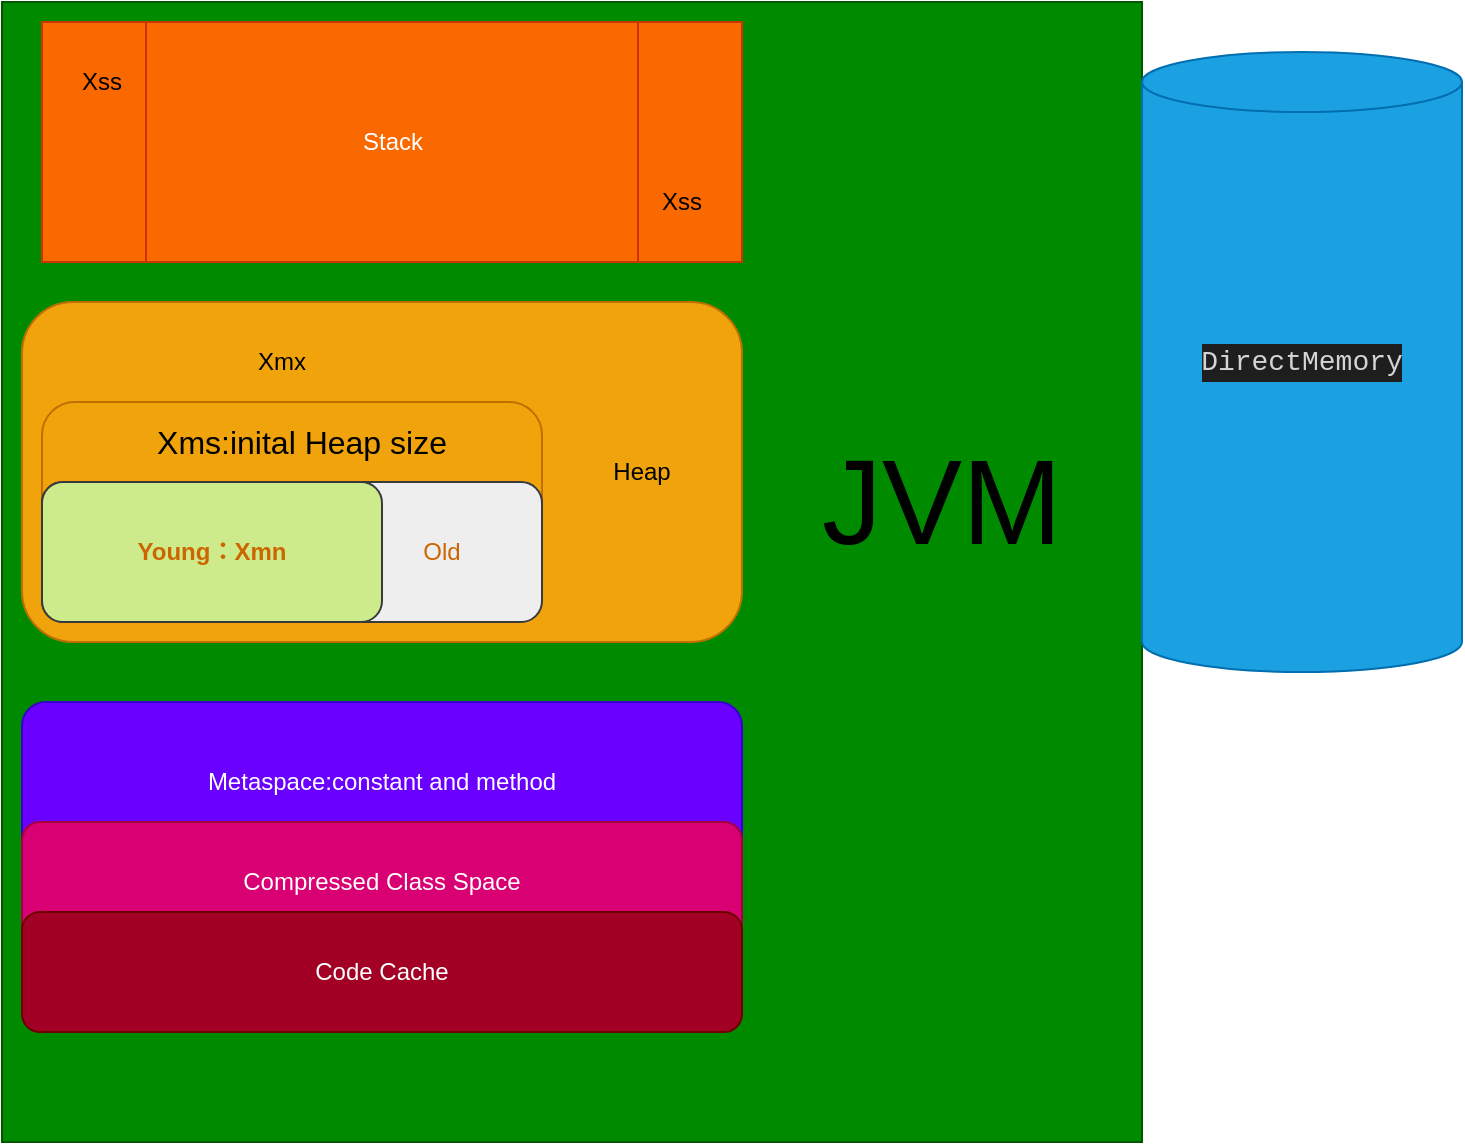 <mxfile version="13.6.5">
    <diagram id="qzyLQ-9tOqQuPZkTnGc0" name="Page-1">
        <mxGraphModel dx="735" dy="550" grid="1" gridSize="10" guides="1" tooltips="1" connect="1" arrows="1" fold="1" page="1" pageScale="1" pageWidth="827" pageHeight="1169" math="0" shadow="0">
            <root>
                <mxCell id="0"/>
                <mxCell id="1" parent="0"/>
                <mxCell id="5" value="&lt;div style=&quot;color: rgb(212 , 212 , 212) ; background-color: rgb(30 , 30 , 30) ; font-family: &amp;#34;consolas&amp;#34; , &amp;#34;courier new&amp;#34; , monospace ; font-size: 14px ; line-height: 19px&quot;&gt;&lt;br&gt;&lt;/div&gt;" style="whiteSpace=wrap;html=1;aspect=fixed;fillColor=#008a00;strokeColor=#005700;fontColor=#ffffff;" parent="1" vertex="1">
                    <mxGeometry x="60" y="100" width="570" height="570" as="geometry"/>
                </mxCell>
                <mxCell id="9" value="" style="rounded=1;whiteSpace=wrap;html=1;fillColor=#f0a30a;strokeColor=#BD7000;fontColor=#ffffff;" parent="1" vertex="1">
                    <mxGeometry x="70" y="250" width="360" height="170" as="geometry"/>
                </mxCell>
                <mxCell id="11" value="" style="rounded=1;whiteSpace=wrap;html=1;fillColor=#f0a30a;strokeColor=#BD7000;fontColor=#ffffff;" parent="1" vertex="1">
                    <mxGeometry x="80" y="300" width="250" height="110" as="geometry"/>
                </mxCell>
                <mxCell id="2" value="&lt;div style=&quot;color: rgb(212 , 212 , 212) ; background-color: rgb(30 , 30 , 30) ; font-family: &amp;#34;consolas&amp;#34; , &amp;#34;courier new&amp;#34; , monospace ; font-size: 14px ; line-height: 19px&quot;&gt;DirectMemory&lt;/div&gt;" style="shape=cylinder2;whiteSpace=wrap;html=1;boundedLbl=1;backgroundOutline=1;size=15;fillColor=#1ba1e2;strokeColor=#006EAF;fontColor=#ffffff;" parent="1" vertex="1">
                    <mxGeometry x="630" y="125" width="160" height="310" as="geometry"/>
                </mxCell>
                <mxCell id="3" value="" style="rounded=1;whiteSpace=wrap;html=1;fillColor=#eeeeee;strokeColor=#36393d;fontColor=#CC6600;" parent="1" vertex="1">
                    <mxGeometry x="80" y="340" width="250" height="70" as="geometry"/>
                </mxCell>
                <mxCell id="4" value="Young：Xmn" style="rounded=1;whiteSpace=wrap;html=1;fontStyle=1;fillColor=#cdeb8b;strokeColor=#36393d;fontColor=#CC6600;" parent="1" vertex="1">
                    <mxGeometry x="80" y="340" width="170" height="70" as="geometry"/>
                </mxCell>
                <mxCell id="6" value="Stack" style="shape=process;whiteSpace=wrap;html=1;backgroundOutline=1;fillColor=#fa6800;strokeColor=#C73500;fontColor=#ffffff;size=0.148;" parent="1" vertex="1">
                    <mxGeometry x="80" y="110" width="350" height="120" as="geometry"/>
                </mxCell>
                <mxCell id="8" value="Old" style="text;html=1;strokeColor=none;fillColor=none;align=center;verticalAlign=middle;whiteSpace=wrap;rounded=0;fontColor=#CC6600;" parent="1" vertex="1">
                    <mxGeometry x="260" y="365" width="40" height="20" as="geometry"/>
                </mxCell>
                <mxCell id="10" value="&lt;font style=&quot;font-size: 60px&quot;&gt;JVM&lt;/font&gt;" style="text;html=1;strokeColor=none;fillColor=none;align=center;verticalAlign=middle;whiteSpace=wrap;rounded=0;" parent="1" vertex="1">
                    <mxGeometry x="470" y="300" width="120" height="100" as="geometry"/>
                </mxCell>
                <mxCell id="12" value="&lt;font style=&quot;font-size: 16px&quot;&gt;Xms:inital Heap size&lt;/font&gt;" style="text;html=1;strokeColor=none;fillColor=none;align=center;verticalAlign=middle;whiteSpace=wrap;rounded=0;" parent="1" vertex="1">
                    <mxGeometry x="130" y="310" width="160" height="20" as="geometry"/>
                </mxCell>
                <mxCell id="13" value="Xmx" style="text;html=1;strokeColor=none;fillColor=none;align=center;verticalAlign=middle;whiteSpace=wrap;rounded=0;" parent="1" vertex="1">
                    <mxGeometry x="180" y="270" width="40" height="20" as="geometry"/>
                </mxCell>
                <mxCell id="14" value="Heap" style="text;html=1;strokeColor=none;fillColor=none;align=center;verticalAlign=middle;whiteSpace=wrap;rounded=0;" parent="1" vertex="1">
                    <mxGeometry x="350" y="280" width="60" height="110" as="geometry"/>
                </mxCell>
                <mxCell id="15" value="Metaspace:constant and method" style="rounded=1;whiteSpace=wrap;html=1;fillColor=#6a00ff;strokeColor=#3700CC;fontColor=#ffffff;" parent="1" vertex="1">
                    <mxGeometry x="70" y="450" width="360" height="80" as="geometry"/>
                </mxCell>
                <mxCell id="17" value="Xss" style="text;html=1;strokeColor=none;fillColor=none;align=center;verticalAlign=middle;whiteSpace=wrap;rounded=0;" parent="1" vertex="1">
                    <mxGeometry x="380" y="190" width="40" height="20" as="geometry"/>
                </mxCell>
                <mxCell id="18" value="Xss" style="text;html=1;strokeColor=none;fillColor=none;align=center;verticalAlign=middle;whiteSpace=wrap;rounded=0;" parent="1" vertex="1">
                    <mxGeometry x="100" y="130" width="20" height="20" as="geometry"/>
                </mxCell>
                <mxCell id="19" value="Compressed Class Space" style="rounded=1;whiteSpace=wrap;html=1;fillColor=#d80073;strokeColor=#A50040;fontColor=#ffffff;" parent="1" vertex="1">
                    <mxGeometry x="70" y="510" width="360" height="60" as="geometry"/>
                </mxCell>
                <mxCell id="20" value="Code Cache" style="rounded=1;whiteSpace=wrap;html=1;fillColor=#a20025;strokeColor=#6F0000;fontColor=#ffffff;" parent="1" vertex="1">
                    <mxGeometry x="70" y="555" width="360" height="60" as="geometry"/>
                </mxCell>
            </root>
        </mxGraphModel>
    </diagram>
</mxfile>